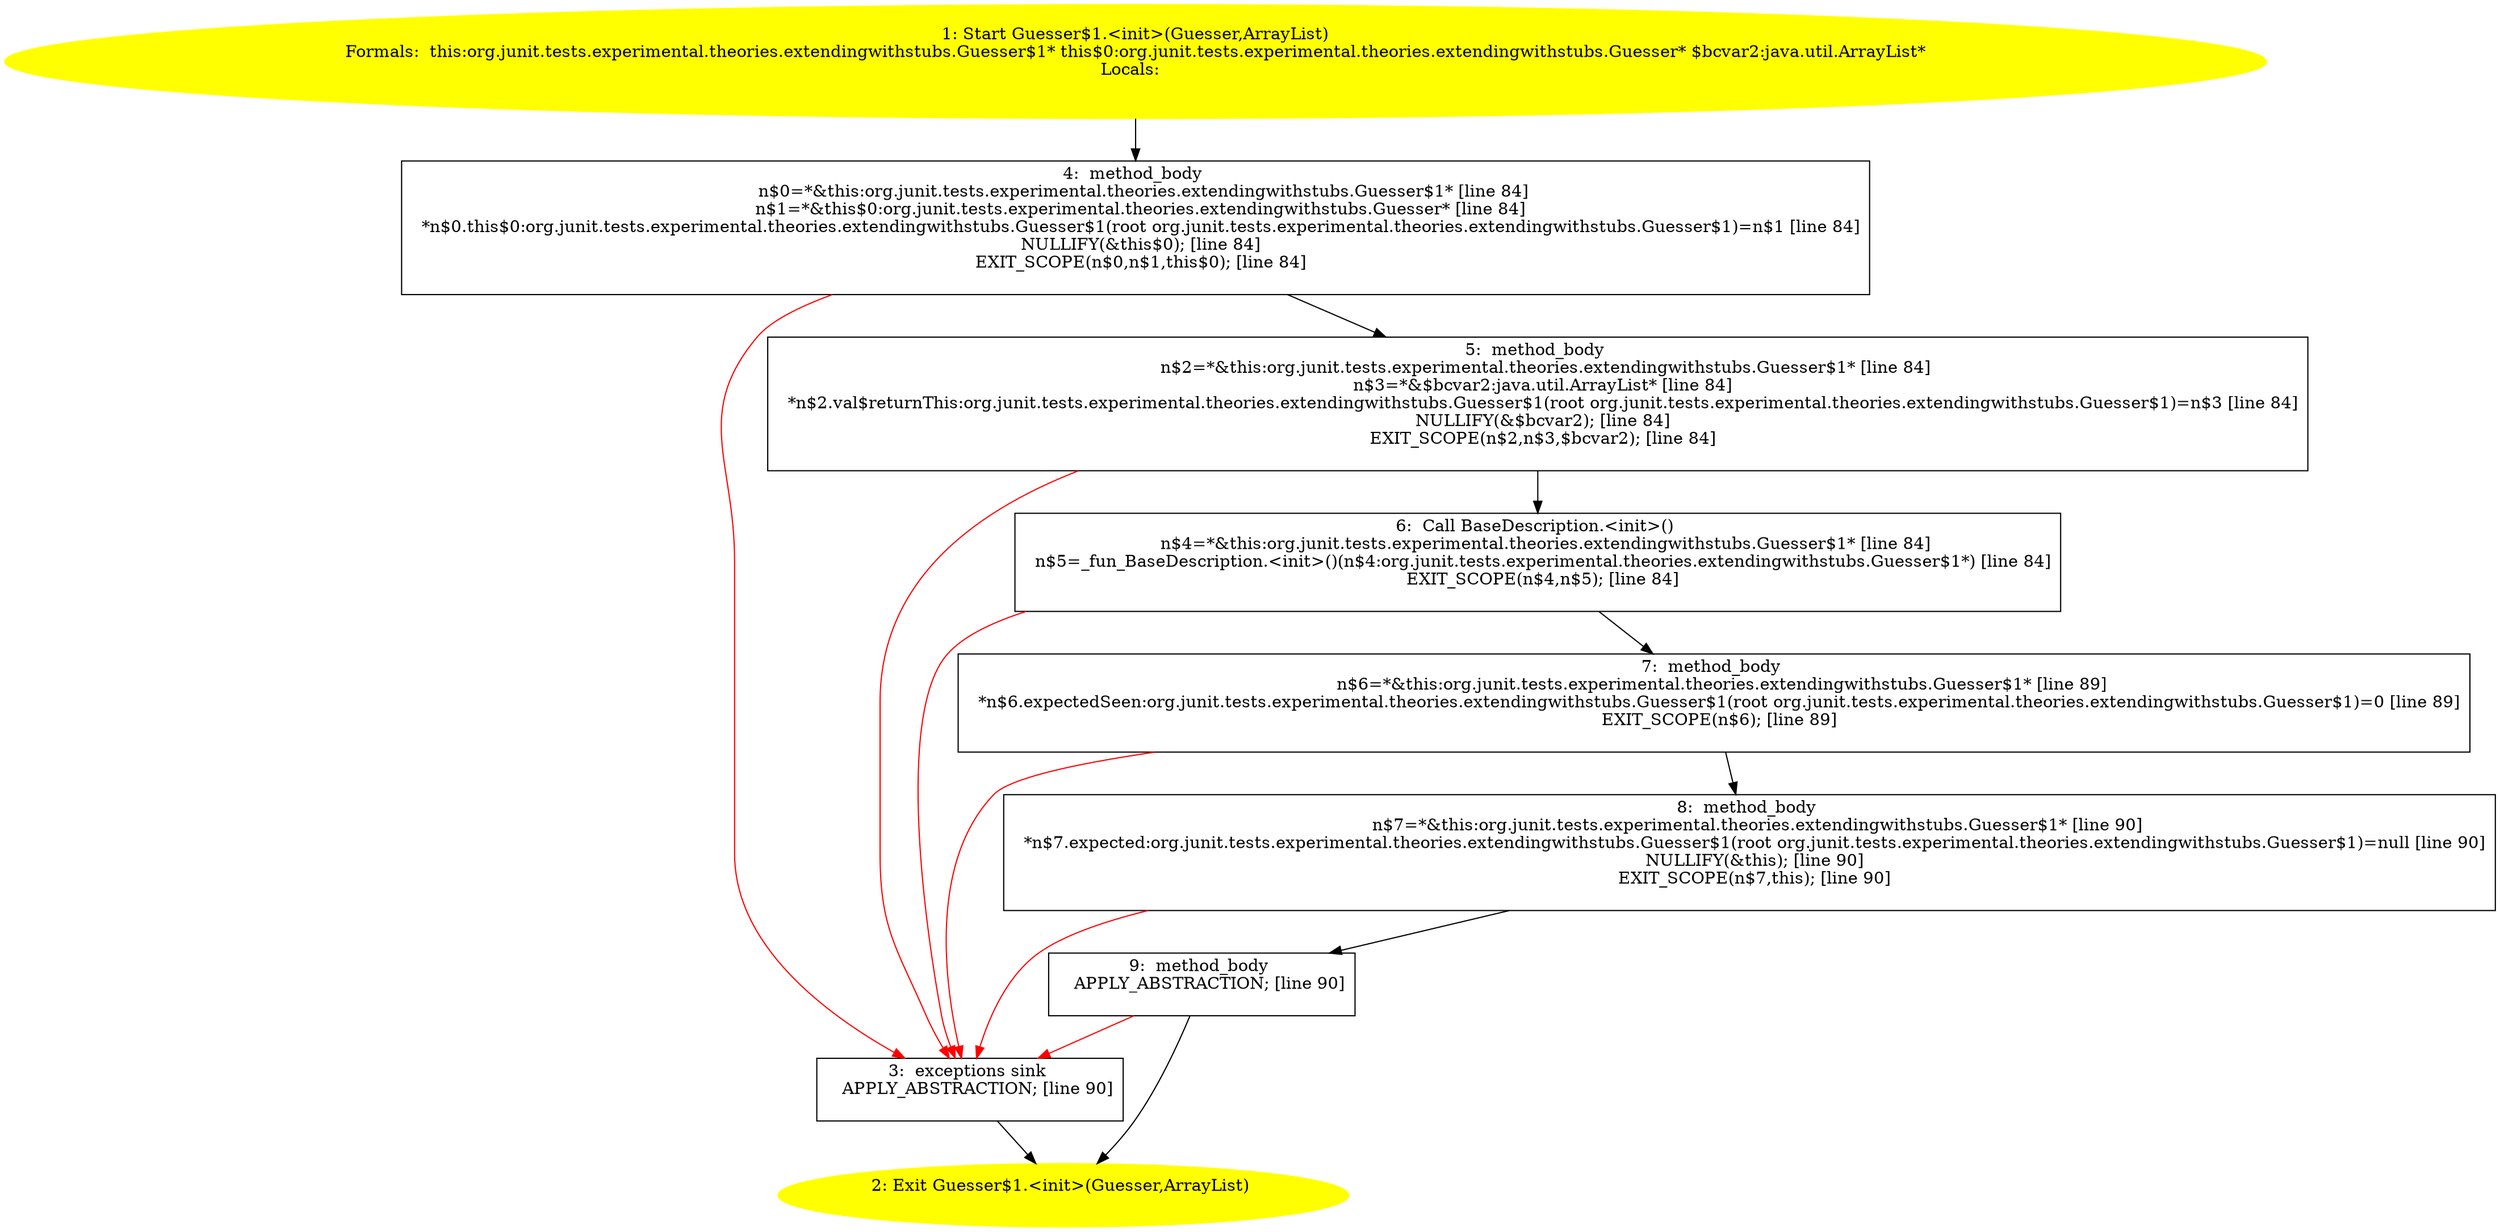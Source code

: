 /* @generated */
digraph cfg {
"org.junit.tests.experimental.theories.extendingwithstubs.Guesser$1.<init>(org.junit.tests.experiment.c43b42f4f63d4fc85478b60ee51e1fae_1" [label="1: Start Guesser$1.<init>(Guesser,ArrayList)\nFormals:  this:org.junit.tests.experimental.theories.extendingwithstubs.Guesser$1* this$0:org.junit.tests.experimental.theories.extendingwithstubs.Guesser* $bcvar2:java.util.ArrayList*\nLocals:  \n  " color=yellow style=filled]
	

	 "org.junit.tests.experimental.theories.extendingwithstubs.Guesser$1.<init>(org.junit.tests.experiment.c43b42f4f63d4fc85478b60ee51e1fae_1" -> "org.junit.tests.experimental.theories.extendingwithstubs.Guesser$1.<init>(org.junit.tests.experiment.c43b42f4f63d4fc85478b60ee51e1fae_4" ;
"org.junit.tests.experimental.theories.extendingwithstubs.Guesser$1.<init>(org.junit.tests.experiment.c43b42f4f63d4fc85478b60ee51e1fae_2" [label="2: Exit Guesser$1.<init>(Guesser,ArrayList) \n  " color=yellow style=filled]
	

"org.junit.tests.experimental.theories.extendingwithstubs.Guesser$1.<init>(org.junit.tests.experiment.c43b42f4f63d4fc85478b60ee51e1fae_3" [label="3:  exceptions sink \n   APPLY_ABSTRACTION; [line 90]\n " shape="box"]
	

	 "org.junit.tests.experimental.theories.extendingwithstubs.Guesser$1.<init>(org.junit.tests.experiment.c43b42f4f63d4fc85478b60ee51e1fae_3" -> "org.junit.tests.experimental.theories.extendingwithstubs.Guesser$1.<init>(org.junit.tests.experiment.c43b42f4f63d4fc85478b60ee51e1fae_2" ;
"org.junit.tests.experimental.theories.extendingwithstubs.Guesser$1.<init>(org.junit.tests.experiment.c43b42f4f63d4fc85478b60ee51e1fae_4" [label="4:  method_body \n   n$0=*&this:org.junit.tests.experimental.theories.extendingwithstubs.Guesser$1* [line 84]\n  n$1=*&this$0:org.junit.tests.experimental.theories.extendingwithstubs.Guesser* [line 84]\n  *n$0.this$0:org.junit.tests.experimental.theories.extendingwithstubs.Guesser$1(root org.junit.tests.experimental.theories.extendingwithstubs.Guesser$1)=n$1 [line 84]\n  NULLIFY(&this$0); [line 84]\n  EXIT_SCOPE(n$0,n$1,this$0); [line 84]\n " shape="box"]
	

	 "org.junit.tests.experimental.theories.extendingwithstubs.Guesser$1.<init>(org.junit.tests.experiment.c43b42f4f63d4fc85478b60ee51e1fae_4" -> "org.junit.tests.experimental.theories.extendingwithstubs.Guesser$1.<init>(org.junit.tests.experiment.c43b42f4f63d4fc85478b60ee51e1fae_5" ;
	 "org.junit.tests.experimental.theories.extendingwithstubs.Guesser$1.<init>(org.junit.tests.experiment.c43b42f4f63d4fc85478b60ee51e1fae_4" -> "org.junit.tests.experimental.theories.extendingwithstubs.Guesser$1.<init>(org.junit.tests.experiment.c43b42f4f63d4fc85478b60ee51e1fae_3" [color="red" ];
"org.junit.tests.experimental.theories.extendingwithstubs.Guesser$1.<init>(org.junit.tests.experiment.c43b42f4f63d4fc85478b60ee51e1fae_5" [label="5:  method_body \n   n$2=*&this:org.junit.tests.experimental.theories.extendingwithstubs.Guesser$1* [line 84]\n  n$3=*&$bcvar2:java.util.ArrayList* [line 84]\n  *n$2.val$returnThis:org.junit.tests.experimental.theories.extendingwithstubs.Guesser$1(root org.junit.tests.experimental.theories.extendingwithstubs.Guesser$1)=n$3 [line 84]\n  NULLIFY(&$bcvar2); [line 84]\n  EXIT_SCOPE(n$2,n$3,$bcvar2); [line 84]\n " shape="box"]
	

	 "org.junit.tests.experimental.theories.extendingwithstubs.Guesser$1.<init>(org.junit.tests.experiment.c43b42f4f63d4fc85478b60ee51e1fae_5" -> "org.junit.tests.experimental.theories.extendingwithstubs.Guesser$1.<init>(org.junit.tests.experiment.c43b42f4f63d4fc85478b60ee51e1fae_6" ;
	 "org.junit.tests.experimental.theories.extendingwithstubs.Guesser$1.<init>(org.junit.tests.experiment.c43b42f4f63d4fc85478b60ee51e1fae_5" -> "org.junit.tests.experimental.theories.extendingwithstubs.Guesser$1.<init>(org.junit.tests.experiment.c43b42f4f63d4fc85478b60ee51e1fae_3" [color="red" ];
"org.junit.tests.experimental.theories.extendingwithstubs.Guesser$1.<init>(org.junit.tests.experiment.c43b42f4f63d4fc85478b60ee51e1fae_6" [label="6:  Call BaseDescription.<init>() \n   n$4=*&this:org.junit.tests.experimental.theories.extendingwithstubs.Guesser$1* [line 84]\n  n$5=_fun_BaseDescription.<init>()(n$4:org.junit.tests.experimental.theories.extendingwithstubs.Guesser$1*) [line 84]\n  EXIT_SCOPE(n$4,n$5); [line 84]\n " shape="box"]
	

	 "org.junit.tests.experimental.theories.extendingwithstubs.Guesser$1.<init>(org.junit.tests.experiment.c43b42f4f63d4fc85478b60ee51e1fae_6" -> "org.junit.tests.experimental.theories.extendingwithstubs.Guesser$1.<init>(org.junit.tests.experiment.c43b42f4f63d4fc85478b60ee51e1fae_7" ;
	 "org.junit.tests.experimental.theories.extendingwithstubs.Guesser$1.<init>(org.junit.tests.experiment.c43b42f4f63d4fc85478b60ee51e1fae_6" -> "org.junit.tests.experimental.theories.extendingwithstubs.Guesser$1.<init>(org.junit.tests.experiment.c43b42f4f63d4fc85478b60ee51e1fae_3" [color="red" ];
"org.junit.tests.experimental.theories.extendingwithstubs.Guesser$1.<init>(org.junit.tests.experiment.c43b42f4f63d4fc85478b60ee51e1fae_7" [label="7:  method_body \n   n$6=*&this:org.junit.tests.experimental.theories.extendingwithstubs.Guesser$1* [line 89]\n  *n$6.expectedSeen:org.junit.tests.experimental.theories.extendingwithstubs.Guesser$1(root org.junit.tests.experimental.theories.extendingwithstubs.Guesser$1)=0 [line 89]\n  EXIT_SCOPE(n$6); [line 89]\n " shape="box"]
	

	 "org.junit.tests.experimental.theories.extendingwithstubs.Guesser$1.<init>(org.junit.tests.experiment.c43b42f4f63d4fc85478b60ee51e1fae_7" -> "org.junit.tests.experimental.theories.extendingwithstubs.Guesser$1.<init>(org.junit.tests.experiment.c43b42f4f63d4fc85478b60ee51e1fae_8" ;
	 "org.junit.tests.experimental.theories.extendingwithstubs.Guesser$1.<init>(org.junit.tests.experiment.c43b42f4f63d4fc85478b60ee51e1fae_7" -> "org.junit.tests.experimental.theories.extendingwithstubs.Guesser$1.<init>(org.junit.tests.experiment.c43b42f4f63d4fc85478b60ee51e1fae_3" [color="red" ];
"org.junit.tests.experimental.theories.extendingwithstubs.Guesser$1.<init>(org.junit.tests.experiment.c43b42f4f63d4fc85478b60ee51e1fae_8" [label="8:  method_body \n   n$7=*&this:org.junit.tests.experimental.theories.extendingwithstubs.Guesser$1* [line 90]\n  *n$7.expected:org.junit.tests.experimental.theories.extendingwithstubs.Guesser$1(root org.junit.tests.experimental.theories.extendingwithstubs.Guesser$1)=null [line 90]\n  NULLIFY(&this); [line 90]\n  EXIT_SCOPE(n$7,this); [line 90]\n " shape="box"]
	

	 "org.junit.tests.experimental.theories.extendingwithstubs.Guesser$1.<init>(org.junit.tests.experiment.c43b42f4f63d4fc85478b60ee51e1fae_8" -> "org.junit.tests.experimental.theories.extendingwithstubs.Guesser$1.<init>(org.junit.tests.experiment.c43b42f4f63d4fc85478b60ee51e1fae_9" ;
	 "org.junit.tests.experimental.theories.extendingwithstubs.Guesser$1.<init>(org.junit.tests.experiment.c43b42f4f63d4fc85478b60ee51e1fae_8" -> "org.junit.tests.experimental.theories.extendingwithstubs.Guesser$1.<init>(org.junit.tests.experiment.c43b42f4f63d4fc85478b60ee51e1fae_3" [color="red" ];
"org.junit.tests.experimental.theories.extendingwithstubs.Guesser$1.<init>(org.junit.tests.experiment.c43b42f4f63d4fc85478b60ee51e1fae_9" [label="9:  method_body \n   APPLY_ABSTRACTION; [line 90]\n " shape="box"]
	

	 "org.junit.tests.experimental.theories.extendingwithstubs.Guesser$1.<init>(org.junit.tests.experiment.c43b42f4f63d4fc85478b60ee51e1fae_9" -> "org.junit.tests.experimental.theories.extendingwithstubs.Guesser$1.<init>(org.junit.tests.experiment.c43b42f4f63d4fc85478b60ee51e1fae_2" ;
	 "org.junit.tests.experimental.theories.extendingwithstubs.Guesser$1.<init>(org.junit.tests.experiment.c43b42f4f63d4fc85478b60ee51e1fae_9" -> "org.junit.tests.experimental.theories.extendingwithstubs.Guesser$1.<init>(org.junit.tests.experiment.c43b42f4f63d4fc85478b60ee51e1fae_3" [color="red" ];
}
